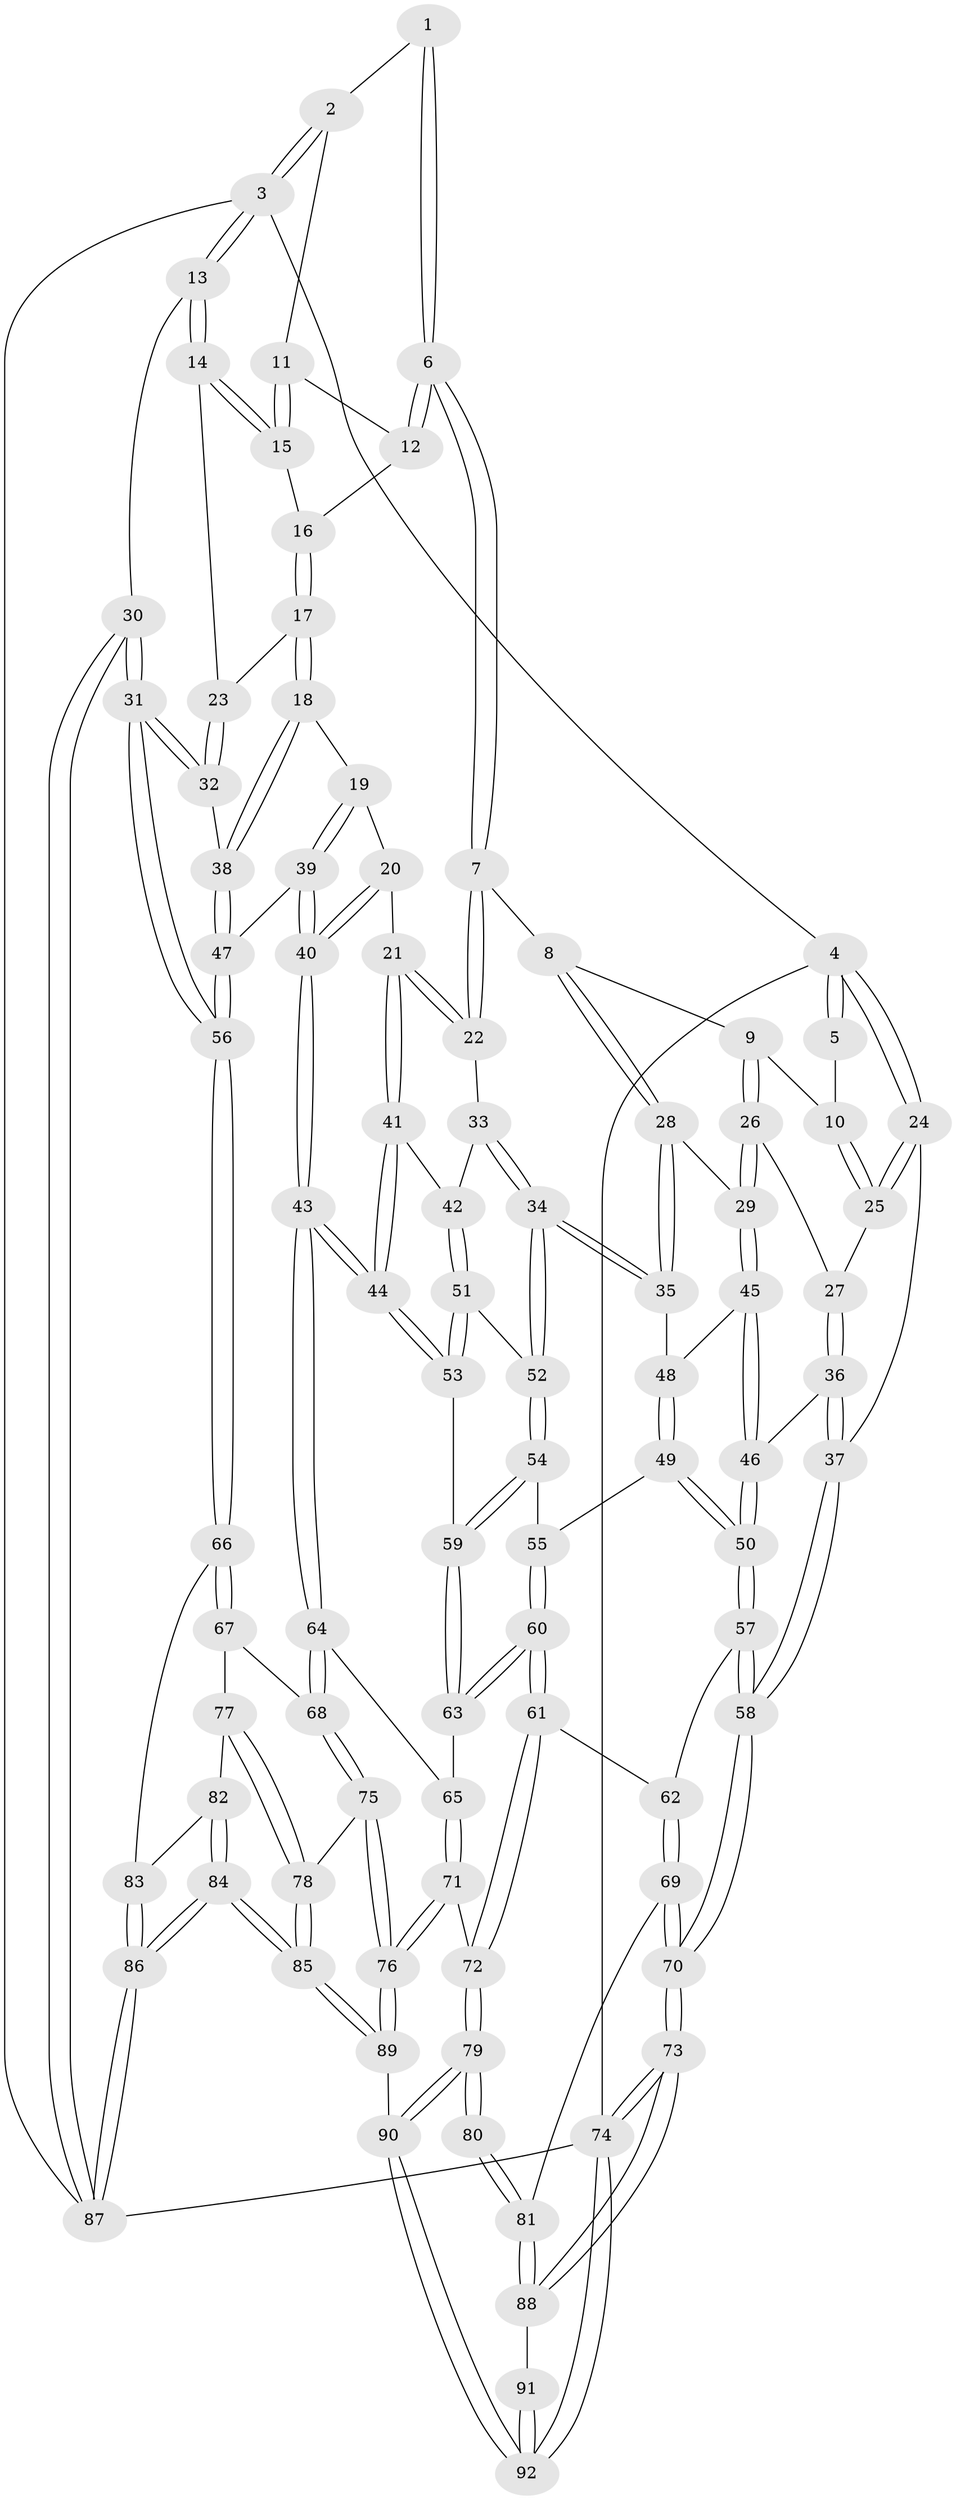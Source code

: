 // Generated by graph-tools (version 1.1) at 2025/27/03/09/25 03:27:10]
// undirected, 92 vertices, 227 edges
graph export_dot {
graph [start="1"]
  node [color=gray90,style=filled];
  1 [pos="+0.5057011914407668+0"];
  2 [pos="+0.9868934470905482+0"];
  3 [pos="+1+0"];
  4 [pos="+0+0"];
  5 [pos="+0.27464979644305265+0"];
  6 [pos="+0.5455039928966179+0.14649639418974442"];
  7 [pos="+0.5331325582955747+0.17250420427941784"];
  8 [pos="+0.3726414029409261+0.18773384804172202"];
  9 [pos="+0.3621962942652893+0.18305990439358455"];
  10 [pos="+0.22505447858050864+0.1094465195537624"];
  11 [pos="+0.8328096685708826+0"];
  12 [pos="+0.7214772727882486+0.10995640966560859"];
  13 [pos="+1+0.12089468743723149"];
  14 [pos="+0.9815450887801008+0.2107446188818091"];
  15 [pos="+0.8917563124809944+0.15421417453339026"];
  16 [pos="+0.7969185878656982+0.1988713988565906"];
  17 [pos="+0.798590354741569+0.29947212408802476"];
  18 [pos="+0.7902628523677212+0.30781797759158297"];
  19 [pos="+0.7136202010219075+0.31106901479134846"];
  20 [pos="+0.6652371004129142+0.2997340690244946"];
  21 [pos="+0.5804134233062123+0.25385019577955703"];
  22 [pos="+0.5426683834227499+0.20112159534700128"];
  23 [pos="+0.9175645692142095+0.28242394208119215"];
  24 [pos="+0+0"];
  25 [pos="+0.13158799114547867+0.16301963085223506"];
  26 [pos="+0.19620906711589606+0.330450991374983"];
  27 [pos="+0.13507824240659372+0.26849521773859913"];
  28 [pos="+0.32763581315886414+0.3180965102918529"];
  29 [pos="+0.20529409375628652+0.3421703255519313"];
  30 [pos="+1+0.5990230041007962"];
  31 [pos="+1+0.59728613141154"];
  32 [pos="+0.9373749758799034+0.35142447958970213"];
  33 [pos="+0.4496953466031027+0.35415792922782685"];
  34 [pos="+0.38055976056476304+0.42245876642183283"];
  35 [pos="+0.36247598463703656+0.4057054250743496"];
  36 [pos="+0.02108523489809119+0.3869639823963324"];
  37 [pos="+0+0.4933735381186046"];
  38 [pos="+0.8218798795397007+0.4186487381717742"];
  39 [pos="+0.720918889622681+0.5616824394061912"];
  40 [pos="+0.6562357860830699+0.5931201662350428"];
  41 [pos="+0.5638550130497324+0.4033169541170579"];
  42 [pos="+0.5066885045065156+0.42231392093827785"];
  43 [pos="+0.6552502244208382+0.5937958035624628"];
  44 [pos="+0.6505060252145619+0.589099949807586"];
  45 [pos="+0.20579366483637657+0.3492349600305338"];
  46 [pos="+0.1729345602521062+0.43736072370009477"];
  47 [pos="+0.8282465394516737+0.5297303898349428"];
  48 [pos="+0.27396593594213026+0.4120246468366912"];
  49 [pos="+0.22382015476180786+0.521466761838499"];
  50 [pos="+0.19413645841322225+0.5257371514198512"];
  51 [pos="+0.44864847351578+0.4723982834302468"];
  52 [pos="+0.3859925991479773+0.44636320544785113"];
  53 [pos="+0.4793168905829635+0.5097966467675514"];
  54 [pos="+0.32751652799741215+0.5312194718285077"];
  55 [pos="+0.31456574357034667+0.534924430355201"];
  56 [pos="+1+0.5983622433936342"];
  57 [pos="+0.1330061448014913+0.5864724574265818"];
  58 [pos="+0+0.5252737279493258"];
  59 [pos="+0.4033464578762768+0.6036051123763171"];
  60 [pos="+0.29079018932882406+0.6828547001235002"];
  61 [pos="+0.27051113813636146+0.7176424626042683"];
  62 [pos="+0.14349162013807779+0.6102169256049833"];
  63 [pos="+0.40747769311402904+0.6143040557970361"];
  64 [pos="+0.6468286447057082+0.6218440453673775"];
  65 [pos="+0.45138859653085645+0.658874806295982"];
  66 [pos="+1+0.678483371020545"];
  67 [pos="+0.7616320931428433+0.7231861553442936"];
  68 [pos="+0.6475624714519861+0.6266778000269139"];
  69 [pos="+0.0982573462425592+0.766741899327509"];
  70 [pos="+0+0.6984139177734423"];
  71 [pos="+0.3739071630164782+0.8170536109769357"];
  72 [pos="+0.29766229849837805+0.8110818804467972"];
  73 [pos="+0+0.9843503742450794"];
  74 [pos="+0+1"];
  75 [pos="+0.6186691668416214+0.7415012247146169"];
  76 [pos="+0.46874547196201266+0.8797028117335951"];
  77 [pos="+0.794062226926614+0.7845998170441792"];
  78 [pos="+0.7215741221767514+0.9032512885062063"];
  79 [pos="+0.2393539678676397+0.856336400862855"];
  80 [pos="+0.19515407791422776+0.8543844713423371"];
  81 [pos="+0.1270807652270877+0.8086048105565602"];
  82 [pos="+0.8585908358660101+0.7973889649469653"];
  83 [pos="+0.926380739177646+0.770819996227955"];
  84 [pos="+0.7755498956488627+1"];
  85 [pos="+0.757872438193363+1"];
  86 [pos="+0.9368525900866678+1"];
  87 [pos="+1+1"];
  88 [pos="+0+0.9131994046082444"];
  89 [pos="+0.571736551319482+1"];
  90 [pos="+0.2721283448759207+1"];
  91 [pos="+0.1295721005430895+0.9086827887625081"];
  92 [pos="+0+1"];
  1 -- 2;
  1 -- 6;
  1 -- 6;
  2 -- 3;
  2 -- 3;
  2 -- 11;
  3 -- 4;
  3 -- 13;
  3 -- 13;
  3 -- 87;
  4 -- 5;
  4 -- 5;
  4 -- 24;
  4 -- 24;
  4 -- 74;
  5 -- 10;
  6 -- 7;
  6 -- 7;
  6 -- 12;
  6 -- 12;
  7 -- 8;
  7 -- 22;
  7 -- 22;
  8 -- 9;
  8 -- 28;
  8 -- 28;
  9 -- 10;
  9 -- 26;
  9 -- 26;
  10 -- 25;
  10 -- 25;
  11 -- 12;
  11 -- 15;
  11 -- 15;
  12 -- 16;
  13 -- 14;
  13 -- 14;
  13 -- 30;
  14 -- 15;
  14 -- 15;
  14 -- 23;
  15 -- 16;
  16 -- 17;
  16 -- 17;
  17 -- 18;
  17 -- 18;
  17 -- 23;
  18 -- 19;
  18 -- 38;
  18 -- 38;
  19 -- 20;
  19 -- 39;
  19 -- 39;
  20 -- 21;
  20 -- 40;
  20 -- 40;
  21 -- 22;
  21 -- 22;
  21 -- 41;
  21 -- 41;
  22 -- 33;
  23 -- 32;
  23 -- 32;
  24 -- 25;
  24 -- 25;
  24 -- 37;
  25 -- 27;
  26 -- 27;
  26 -- 29;
  26 -- 29;
  27 -- 36;
  27 -- 36;
  28 -- 29;
  28 -- 35;
  28 -- 35;
  29 -- 45;
  29 -- 45;
  30 -- 31;
  30 -- 31;
  30 -- 87;
  30 -- 87;
  31 -- 32;
  31 -- 32;
  31 -- 56;
  31 -- 56;
  32 -- 38;
  33 -- 34;
  33 -- 34;
  33 -- 42;
  34 -- 35;
  34 -- 35;
  34 -- 52;
  34 -- 52;
  35 -- 48;
  36 -- 37;
  36 -- 37;
  36 -- 46;
  37 -- 58;
  37 -- 58;
  38 -- 47;
  38 -- 47;
  39 -- 40;
  39 -- 40;
  39 -- 47;
  40 -- 43;
  40 -- 43;
  41 -- 42;
  41 -- 44;
  41 -- 44;
  42 -- 51;
  42 -- 51;
  43 -- 44;
  43 -- 44;
  43 -- 64;
  43 -- 64;
  44 -- 53;
  44 -- 53;
  45 -- 46;
  45 -- 46;
  45 -- 48;
  46 -- 50;
  46 -- 50;
  47 -- 56;
  47 -- 56;
  48 -- 49;
  48 -- 49;
  49 -- 50;
  49 -- 50;
  49 -- 55;
  50 -- 57;
  50 -- 57;
  51 -- 52;
  51 -- 53;
  51 -- 53;
  52 -- 54;
  52 -- 54;
  53 -- 59;
  54 -- 55;
  54 -- 59;
  54 -- 59;
  55 -- 60;
  55 -- 60;
  56 -- 66;
  56 -- 66;
  57 -- 58;
  57 -- 58;
  57 -- 62;
  58 -- 70;
  58 -- 70;
  59 -- 63;
  59 -- 63;
  60 -- 61;
  60 -- 61;
  60 -- 63;
  60 -- 63;
  61 -- 62;
  61 -- 72;
  61 -- 72;
  62 -- 69;
  62 -- 69;
  63 -- 65;
  64 -- 65;
  64 -- 68;
  64 -- 68;
  65 -- 71;
  65 -- 71;
  66 -- 67;
  66 -- 67;
  66 -- 83;
  67 -- 68;
  67 -- 77;
  68 -- 75;
  68 -- 75;
  69 -- 70;
  69 -- 70;
  69 -- 81;
  70 -- 73;
  70 -- 73;
  71 -- 72;
  71 -- 76;
  71 -- 76;
  72 -- 79;
  72 -- 79;
  73 -- 74;
  73 -- 74;
  73 -- 88;
  73 -- 88;
  74 -- 92;
  74 -- 92;
  74 -- 87;
  75 -- 76;
  75 -- 76;
  75 -- 78;
  76 -- 89;
  76 -- 89;
  77 -- 78;
  77 -- 78;
  77 -- 82;
  78 -- 85;
  78 -- 85;
  79 -- 80;
  79 -- 80;
  79 -- 90;
  79 -- 90;
  80 -- 81;
  80 -- 81;
  81 -- 88;
  81 -- 88;
  82 -- 83;
  82 -- 84;
  82 -- 84;
  83 -- 86;
  83 -- 86;
  84 -- 85;
  84 -- 85;
  84 -- 86;
  84 -- 86;
  85 -- 89;
  85 -- 89;
  86 -- 87;
  86 -- 87;
  88 -- 91;
  89 -- 90;
  90 -- 92;
  90 -- 92;
  91 -- 92;
  91 -- 92;
}

